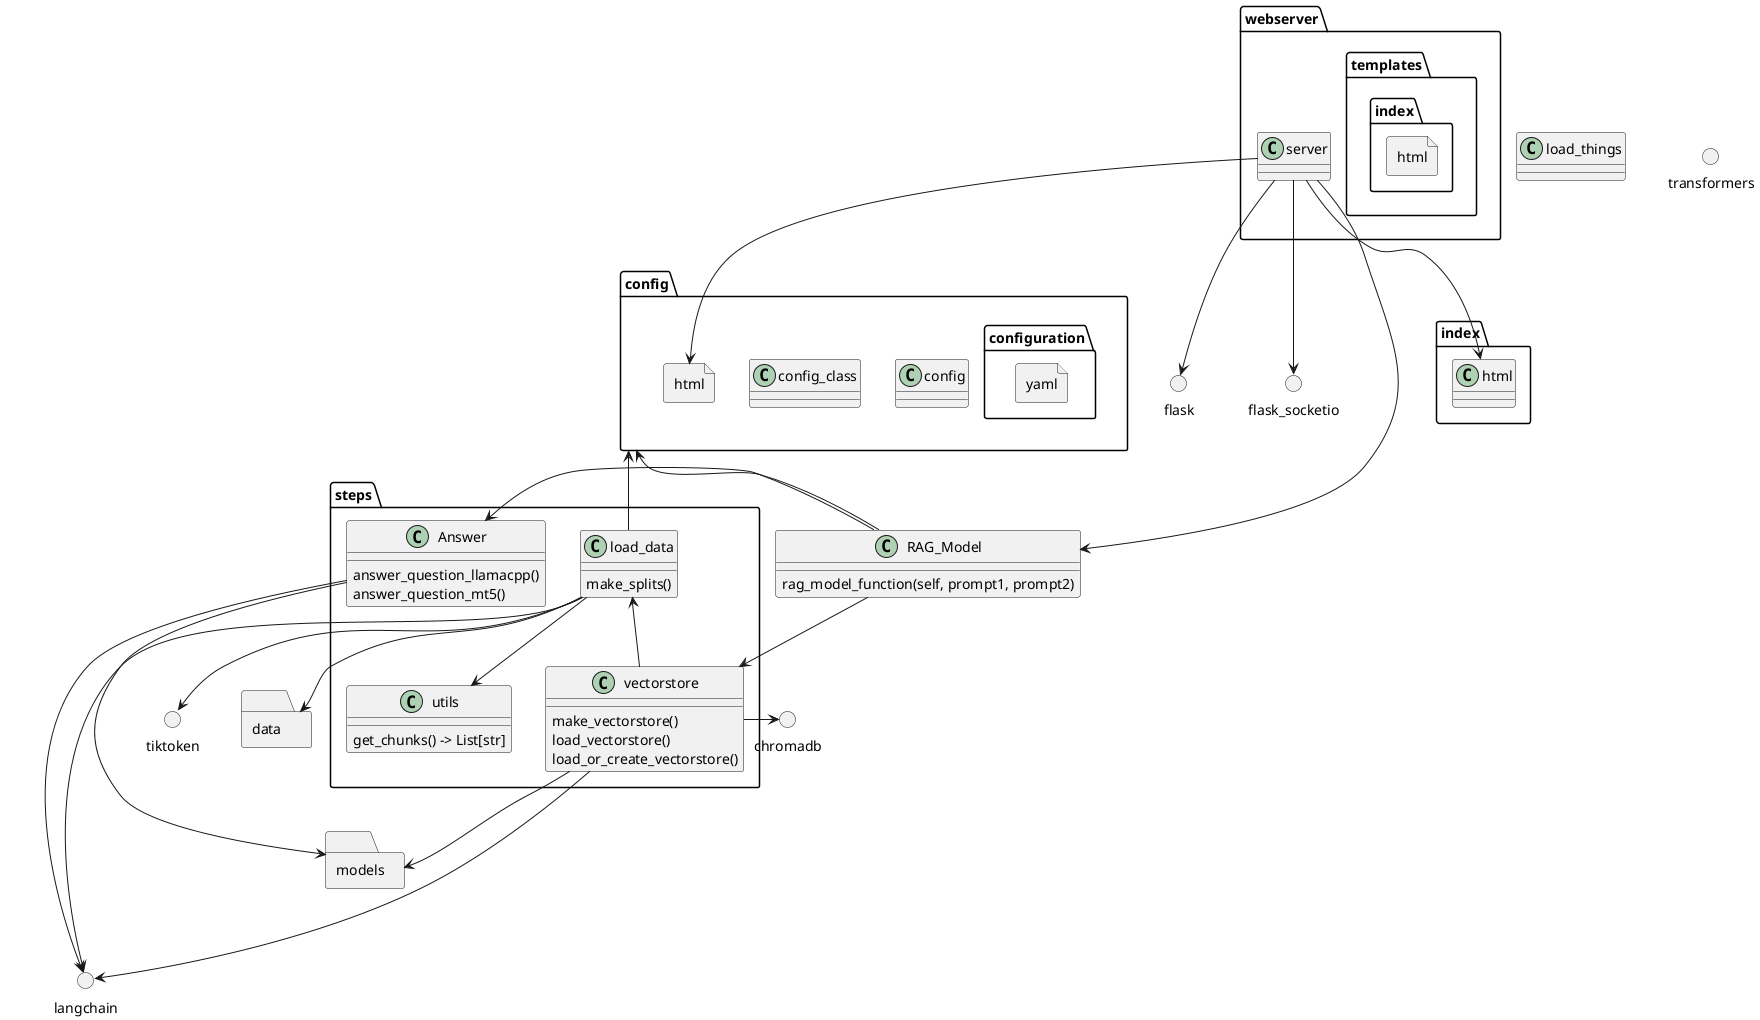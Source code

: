 @startuml
allowmixing



class RAG_Model {
rag_model_function(self, prompt1, prompt2)
}

class load_things {
}
folder steps {
class load_data {
    make_splits()
    }
class utils {
get_chunks() -> List[str]
}
class vectorstore{
make_vectorstore()
load_vectorstore()
load_or_create_vectorstore()
}
class Answer{
    answer_question_llamacpp()
    answer_question_mt5()

}

}

folder config {
class config {

}
class config_class {

}
file configuration.yaml {

}
}



folder webserver {
class server {

}
folder templates {
file index.html {

}
file config.html {
    
}
}
}

folder models
folder data






() langchain
() flask
() flask_socketio
() transformers
() tiktoken
() chromadb


Answer ---> langchain
server --> flask
server --> flask_socketio
load_data ---> langchain
vectorstore ---> langchain
vectorstore -> chromadb
load_data --> tiktoken

config <-- load_data
config <-- RAG_Model
vectorstore <-- RAG_Model
load_data <-- vectorstore

load_data --> utils

vectorstore --> models
RAG_Model ---> Answer
load_data --> data
Answer ---> models

server --> RAG_Model
server --> index.html
server --> config.html

@enduml